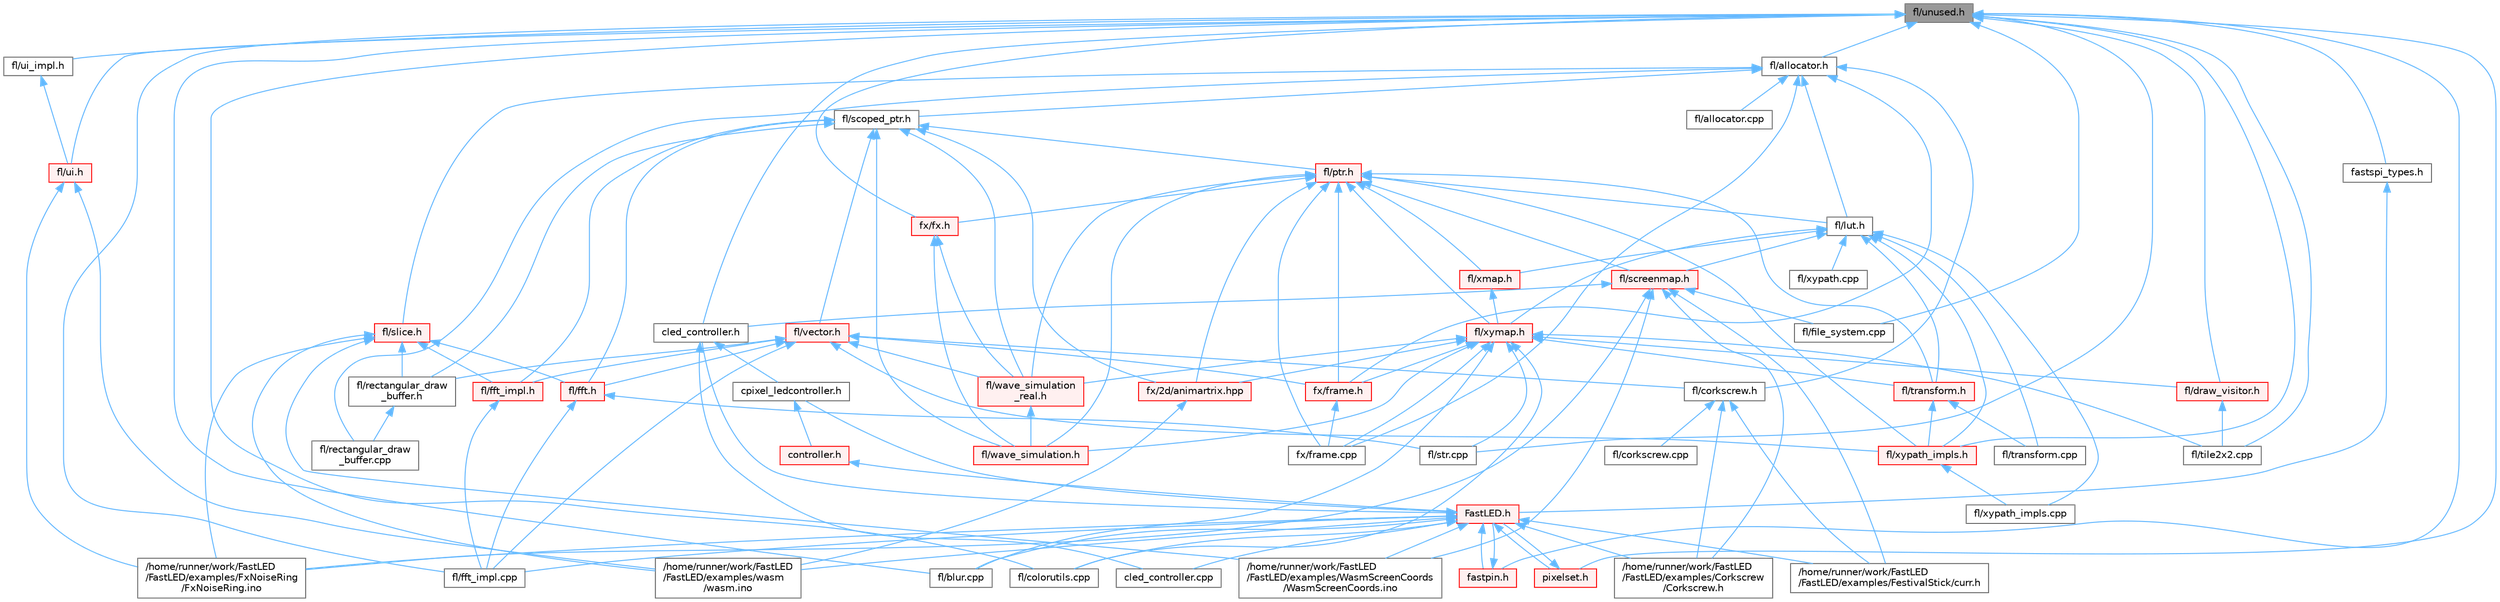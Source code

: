 digraph "fl/unused.h"
{
 // INTERACTIVE_SVG=YES
 // LATEX_PDF_SIZE
  bgcolor="transparent";
  edge [fontname=Helvetica,fontsize=10,labelfontname=Helvetica,labelfontsize=10];
  node [fontname=Helvetica,fontsize=10,shape=box,height=0.2,width=0.4];
  Node1 [id="Node000001",label="fl/unused.h",height=0.2,width=0.4,color="gray40", fillcolor="grey60", style="filled", fontcolor="black",tooltip=" "];
  Node1 -> Node2 [id="edge1_Node000001_Node000002",dir="back",color="steelblue1",style="solid",tooltip=" "];
  Node2 [id="Node000002",label="cled_controller.h",height=0.2,width=0.4,color="grey40", fillcolor="white", style="filled",URL="$db/d6d/cled__controller_8h.html",tooltip="base definitions used by led controllers for writing out led data"];
  Node2 -> Node3 [id="edge2_Node000002_Node000003",dir="back",color="steelblue1",style="solid",tooltip=" "];
  Node3 [id="Node000003",label="cled_controller.cpp",height=0.2,width=0.4,color="grey40", fillcolor="white", style="filled",URL="$dd/dd8/cled__controller_8cpp.html",tooltip="base definitions used by led controllers for writing out led data"];
  Node2 -> Node4 [id="edge3_Node000002_Node000004",dir="back",color="steelblue1",style="solid",tooltip=" "];
  Node4 [id="Node000004",label="cpixel_ledcontroller.h",height=0.2,width=0.4,color="grey40", fillcolor="white", style="filled",URL="$d9/d57/cpixel__ledcontroller_8h.html",tooltip="defines the templated version of the CLEDController class"];
  Node4 -> Node5 [id="edge4_Node000004_Node000005",dir="back",color="steelblue1",style="solid",tooltip=" "];
  Node5 [id="Node000005",label="controller.h",height=0.2,width=0.4,color="red", fillcolor="#FFF0F0", style="filled",URL="$d2/dd9/controller_8h.html",tooltip="deprecated: base definitions used by led controllers for writing out led data"];
  Node5 -> Node6 [id="edge5_Node000005_Node000006",dir="back",color="steelblue1",style="solid",tooltip=" "];
  Node6 [id="Node000006",label="FastLED.h",height=0.2,width=0.4,color="red", fillcolor="#FFF0F0", style="filled",URL="$db/d97/_fast_l_e_d_8h.html",tooltip="central include file for FastLED, defines the CFastLED class/object"];
  Node6 -> Node25 [id="edge6_Node000006_Node000025",dir="back",color="steelblue1",style="solid",tooltip=" "];
  Node25 [id="Node000025",label="/home/runner/work/FastLED\l/FastLED/examples/Corkscrew\l/Corkscrew.h",height=0.2,width=0.4,color="grey40", fillcolor="white", style="filled",URL="$df/d40/examples_2_corkscrew_2corkscrew_8h.html",tooltip=" "];
  Node6 -> Node35 [id="edge7_Node000006_Node000035",dir="back",color="steelblue1",style="solid",tooltip=" "];
  Node35 [id="Node000035",label="/home/runner/work/FastLED\l/FastLED/examples/FestivalStick/curr.h",height=0.2,width=0.4,color="grey40", fillcolor="white", style="filled",URL="$d4/d06/curr_8h.html",tooltip=" "];
  Node6 -> Node52 [id="edge8_Node000006_Node000052",dir="back",color="steelblue1",style="solid",tooltip=" "];
  Node52 [id="Node000052",label="/home/runner/work/FastLED\l/FastLED/examples/FxNoiseRing\l/FxNoiseRing.ino",height=0.2,width=0.4,color="grey40", fillcolor="white", style="filled",URL="$d3/dac/_fx_noise_ring_8ino.html",tooltip=" "];
  Node6 -> Node87 [id="edge9_Node000006_Node000087",dir="back",color="steelblue1",style="solid",tooltip=" "];
  Node87 [id="Node000087",label="/home/runner/work/FastLED\l/FastLED/examples/WasmScreenCoords\l/WasmScreenCoords.ino",height=0.2,width=0.4,color="grey40", fillcolor="white", style="filled",URL="$dc/d4d/_wasm_screen_coords_8ino.html",tooltip="Simple test for screen coordinates in the web compiled version of FastLED."];
  Node6 -> Node96 [id="edge10_Node000006_Node000096",dir="back",color="steelblue1",style="solid",tooltip=" "];
  Node96 [id="Node000096",label="/home/runner/work/FastLED\l/FastLED/examples/wasm\l/wasm.ino",height=0.2,width=0.4,color="grey40", fillcolor="white", style="filled",URL="$d7/dd3/wasm_8ino.html",tooltip="Demonstrates an advanced ino file with multiple effects and UI elements."];
  Node6 -> Node3 [id="edge11_Node000006_Node000003",dir="back",color="steelblue1",style="solid",tooltip=" "];
  Node6 -> Node2 [id="edge12_Node000006_Node000002",dir="back",color="steelblue1",style="solid",tooltip=" "];
  Node6 -> Node4 [id="edge13_Node000006_Node000004",dir="back",color="steelblue1",style="solid",tooltip=" "];
  Node6 -> Node106 [id="edge14_Node000006_Node000106",dir="back",color="steelblue1",style="solid",tooltip=" "];
  Node106 [id="Node000106",label="fastpin.h",height=0.2,width=0.4,color="red", fillcolor="#FFF0F0", style="filled",URL="$db/d65/fastpin_8h.html",tooltip="Class base definitions for defining fast pin access."];
  Node106 -> Node6 [id="edge15_Node000106_Node000006",dir="back",color="steelblue1",style="solid",tooltip=" "];
  Node6 -> Node111 [id="edge16_Node000006_Node000111",dir="back",color="steelblue1",style="solid",tooltip=" "];
  Node111 [id="Node000111",label="fl/blur.cpp",height=0.2,width=0.4,color="grey40", fillcolor="white", style="filled",URL="$de/dc8/blur_8cpp.html",tooltip=" "];
  Node6 -> Node112 [id="edge17_Node000006_Node000112",dir="back",color="steelblue1",style="solid",tooltip=" "];
  Node112 [id="Node000112",label="fl/colorutils.cpp",height=0.2,width=0.4,color="grey40", fillcolor="white", style="filled",URL="$da/d2d/colorutils_8cpp.html",tooltip="Misc utility functions for palettes, blending, and more."];
  Node6 -> Node113 [id="edge18_Node000006_Node000113",dir="back",color="steelblue1",style="solid",tooltip=" "];
  Node113 [id="Node000113",label="fl/fft_impl.cpp",height=0.2,width=0.4,color="grey40", fillcolor="white", style="filled",URL="$d1/dff/fft__impl_8cpp.html",tooltip=" "];
  Node6 -> Node140 [id="edge19_Node000006_Node000140",dir="back",color="steelblue1",style="solid",tooltip=" "];
  Node140 [id="Node000140",label="pixelset.h",height=0.2,width=0.4,color="red", fillcolor="#FFF0F0", style="filled",URL="$d4/d46/pixelset_8h.html",tooltip="Declares classes for managing logical groups of LEDs."];
  Node140 -> Node6 [id="edge20_Node000140_Node000006",dir="back",color="steelblue1",style="solid",tooltip=" "];
  Node1 -> Node106 [id="edge21_Node000001_Node000106",dir="back",color="steelblue1",style="solid",tooltip=" "];
  Node1 -> Node150 [id="edge22_Node000001_Node000150",dir="back",color="steelblue1",style="solid",tooltip=" "];
  Node150 [id="Node000150",label="fastspi_types.h",height=0.2,width=0.4,color="grey40", fillcolor="white", style="filled",URL="$d2/ddb/fastspi__types_8h.html",tooltip="Data types and constants used by SPI interfaces."];
  Node150 -> Node6 [id="edge23_Node000150_Node000006",dir="back",color="steelblue1",style="solid",tooltip=" "];
  Node1 -> Node151 [id="edge24_Node000001_Node000151",dir="back",color="steelblue1",style="solid",tooltip=" "];
  Node151 [id="Node000151",label="fl/allocator.h",height=0.2,width=0.4,color="grey40", fillcolor="white", style="filled",URL="$da/da9/allocator_8h.html",tooltip=" "];
  Node151 -> Node152 [id="edge25_Node000151_Node000152",dir="back",color="steelblue1",style="solid",tooltip=" "];
  Node152 [id="Node000152",label="fl/allocator.cpp",height=0.2,width=0.4,color="grey40", fillcolor="white", style="filled",URL="$d6/d89/allocator_8cpp.html",tooltip=" "];
  Node151 -> Node153 [id="edge26_Node000151_Node000153",dir="back",color="steelblue1",style="solid",tooltip=" "];
  Node153 [id="Node000153",label="fl/corkscrew.h",height=0.2,width=0.4,color="grey40", fillcolor="white", style="filled",URL="$d1/dd4/src_2fl_2corkscrew_8h.html",tooltip="Corkscrew projection utilities."];
  Node153 -> Node25 [id="edge27_Node000153_Node000025",dir="back",color="steelblue1",style="solid",tooltip=" "];
  Node153 -> Node35 [id="edge28_Node000153_Node000035",dir="back",color="steelblue1",style="solid",tooltip=" "];
  Node153 -> Node154 [id="edge29_Node000153_Node000154",dir="back",color="steelblue1",style="solid",tooltip=" "];
  Node154 [id="Node000154",label="fl/corkscrew.cpp",height=0.2,width=0.4,color="grey40", fillcolor="white", style="filled",URL="$d3/d9b/corkscrew_8cpp.html",tooltip=" "];
  Node151 -> Node155 [id="edge30_Node000151_Node000155",dir="back",color="steelblue1",style="solid",tooltip=" "];
  Node155 [id="Node000155",label="fl/lut.h",height=0.2,width=0.4,color="grey40", fillcolor="white", style="filled",URL="$db/d54/lut_8h.html",tooltip=" "];
  Node155 -> Node156 [id="edge31_Node000155_Node000156",dir="back",color="steelblue1",style="solid",tooltip=" "];
  Node156 [id="Node000156",label="fl/screenmap.h",height=0.2,width=0.4,color="red", fillcolor="#FFF0F0", style="filled",URL="$d7/d97/screenmap_8h.html",tooltip=" "];
  Node156 -> Node25 [id="edge32_Node000156_Node000025",dir="back",color="steelblue1",style="solid",tooltip=" "];
  Node156 -> Node35 [id="edge33_Node000156_Node000035",dir="back",color="steelblue1",style="solid",tooltip=" "];
  Node156 -> Node52 [id="edge34_Node000156_Node000052",dir="back",color="steelblue1",style="solid",tooltip=" "];
  Node156 -> Node87 [id="edge35_Node000156_Node000087",dir="back",color="steelblue1",style="solid",tooltip=" "];
  Node156 -> Node2 [id="edge36_Node000156_Node000002",dir="back",color="steelblue1",style="solid",tooltip=" "];
  Node156 -> Node169 [id="edge37_Node000156_Node000169",dir="back",color="steelblue1",style="solid",tooltip=" "];
  Node169 [id="Node000169",label="fl/file_system.cpp",height=0.2,width=0.4,color="grey40", fillcolor="white", style="filled",URL="$d4/d37/file__system_8cpp.html",tooltip=" "];
  Node155 -> Node172 [id="edge38_Node000155_Node000172",dir="back",color="steelblue1",style="solid",tooltip=" "];
  Node172 [id="Node000172",label="fl/transform.cpp",height=0.2,width=0.4,color="grey40", fillcolor="white", style="filled",URL="$d8/d8c/transform_8cpp.html",tooltip=" "];
  Node155 -> Node173 [id="edge39_Node000155_Node000173",dir="back",color="steelblue1",style="solid",tooltip=" "];
  Node173 [id="Node000173",label="fl/transform.h",height=0.2,width=0.4,color="red", fillcolor="#FFF0F0", style="filled",URL="$d2/d80/transform_8h.html",tooltip=" "];
  Node173 -> Node172 [id="edge40_Node000173_Node000172",dir="back",color="steelblue1",style="solid",tooltip=" "];
  Node173 -> Node181 [id="edge41_Node000173_Node000181",dir="back",color="steelblue1",style="solid",tooltip=" "];
  Node181 [id="Node000181",label="fl/xypath_impls.h",height=0.2,width=0.4,color="red", fillcolor="#FFF0F0", style="filled",URL="$d8/d5f/xypath__impls_8h.html",tooltip=" "];
  Node181 -> Node182 [id="edge42_Node000181_Node000182",dir="back",color="steelblue1",style="solid",tooltip=" "];
  Node182 [id="Node000182",label="fl/xypath_impls.cpp",height=0.2,width=0.4,color="grey40", fillcolor="white", style="filled",URL="$d4/db1/xypath__impls_8cpp.html",tooltip=" "];
  Node155 -> Node184 [id="edge43_Node000155_Node000184",dir="back",color="steelblue1",style="solid",tooltip=" "];
  Node184 [id="Node000184",label="fl/xmap.h",height=0.2,width=0.4,color="red", fillcolor="#FFF0F0", style="filled",URL="$dd/dcc/xmap_8h.html",tooltip=" "];
  Node184 -> Node186 [id="edge44_Node000184_Node000186",dir="back",color="steelblue1",style="solid",tooltip=" "];
  Node186 [id="Node000186",label="fl/xymap.h",height=0.2,width=0.4,color="red", fillcolor="#FFF0F0", style="filled",URL="$da/d61/xymap_8h.html",tooltip=" "];
  Node186 -> Node111 [id="edge45_Node000186_Node000111",dir="back",color="steelblue1",style="solid",tooltip=" "];
  Node186 -> Node112 [id="edge46_Node000186_Node000112",dir="back",color="steelblue1",style="solid",tooltip=" "];
  Node186 -> Node193 [id="edge47_Node000186_Node000193",dir="back",color="steelblue1",style="solid",tooltip=" "];
  Node193 [id="Node000193",label="fl/draw_visitor.h",height=0.2,width=0.4,color="red", fillcolor="#FFF0F0", style="filled",URL="$d0/d4f/draw__visitor_8h.html",tooltip=" "];
  Node193 -> Node195 [id="edge48_Node000193_Node000195",dir="back",color="steelblue1",style="solid",tooltip=" "];
  Node195 [id="Node000195",label="fl/tile2x2.cpp",height=0.2,width=0.4,color="grey40", fillcolor="white", style="filled",URL="$db/d15/tile2x2_8cpp.html",tooltip=" "];
  Node186 -> Node202 [id="edge49_Node000186_Node000202",dir="back",color="steelblue1",style="solid",tooltip=" "];
  Node202 [id="Node000202",label="fl/str.cpp",height=0.2,width=0.4,color="grey40", fillcolor="white", style="filled",URL="$d1/d1f/str_8cpp.html",tooltip=" "];
  Node186 -> Node195 [id="edge50_Node000186_Node000195",dir="back",color="steelblue1",style="solid",tooltip=" "];
  Node186 -> Node173 [id="edge51_Node000186_Node000173",dir="back",color="steelblue1",style="solid",tooltip=" "];
  Node186 -> Node210 [id="edge52_Node000186_Node000210",dir="back",color="steelblue1",style="solid",tooltip=" "];
  Node210 [id="Node000210",label="fl/wave_simulation.h",height=0.2,width=0.4,color="red", fillcolor="#FFF0F0", style="filled",URL="$dc/d36/wave__simulation_8h.html",tooltip=" "];
  Node186 -> Node212 [id="edge53_Node000186_Node000212",dir="back",color="steelblue1",style="solid",tooltip=" "];
  Node212 [id="Node000212",label="fl/wave_simulation\l_real.h",height=0.2,width=0.4,color="red", fillcolor="#FFF0F0", style="filled",URL="$dd/d8e/wave__simulation__real_8h.html",tooltip=" "];
  Node212 -> Node210 [id="edge54_Node000212_Node000210",dir="back",color="steelblue1",style="solid",tooltip=" "];
  Node186 -> Node139 [id="edge55_Node000186_Node000139",dir="back",color="steelblue1",style="solid",tooltip=" "];
  Node139 [id="Node000139",label="fx/2d/animartrix.hpp",height=0.2,width=0.4,color="red", fillcolor="#FFF0F0", style="filled",URL="$d3/dc3/animartrix_8hpp.html",tooltip=" "];
  Node139 -> Node96 [id="edge56_Node000139_Node000096",dir="back",color="steelblue1",style="solid",tooltip=" "];
  Node186 -> Node215 [id="edge57_Node000186_Node000215",dir="back",color="steelblue1",style="solid",tooltip=" "];
  Node215 [id="Node000215",label="fx/frame.cpp",height=0.2,width=0.4,color="grey40", fillcolor="white", style="filled",URL="$da/d14/frame_8cpp.html",tooltip=" "];
  Node186 -> Node216 [id="edge58_Node000186_Node000216",dir="back",color="steelblue1",style="solid",tooltip=" "];
  Node216 [id="Node000216",label="fx/frame.h",height=0.2,width=0.4,color="red", fillcolor="#FFF0F0", style="filled",URL="$df/d7d/frame_8h.html",tooltip=" "];
  Node216 -> Node215 [id="edge59_Node000216_Node000215",dir="back",color="steelblue1",style="solid",tooltip=" "];
  Node155 -> Node186 [id="edge60_Node000155_Node000186",dir="back",color="steelblue1",style="solid",tooltip=" "];
  Node155 -> Node179 [id="edge61_Node000155_Node000179",dir="back",color="steelblue1",style="solid",tooltip=" "];
  Node179 [id="Node000179",label="fl/xypath.cpp",height=0.2,width=0.4,color="grey40", fillcolor="white", style="filled",URL="$d4/d78/xypath_8cpp.html",tooltip=" "];
  Node155 -> Node182 [id="edge62_Node000155_Node000182",dir="back",color="steelblue1",style="solid",tooltip=" "];
  Node155 -> Node181 [id="edge63_Node000155_Node000181",dir="back",color="steelblue1",style="solid",tooltip=" "];
  Node151 -> Node230 [id="edge64_Node000151_Node000230",dir="back",color="steelblue1",style="solid",tooltip=" "];
  Node230 [id="Node000230",label="fl/rectangular_draw\l_buffer.cpp",height=0.2,width=0.4,color="grey40", fillcolor="white", style="filled",URL="$d3/d8d/rectangular__draw__buffer_8cpp.html",tooltip=" "];
  Node151 -> Node231 [id="edge65_Node000151_Node000231",dir="back",color="steelblue1",style="solid",tooltip=" "];
  Node231 [id="Node000231",label="fl/scoped_ptr.h",height=0.2,width=0.4,color="grey40", fillcolor="white", style="filled",URL="$d0/d44/scoped__ptr_8h.html",tooltip=" "];
  Node231 -> Node232 [id="edge66_Node000231_Node000232",dir="back",color="steelblue1",style="solid",tooltip=" "];
  Node232 [id="Node000232",label="fl/fft.h",height=0.2,width=0.4,color="red", fillcolor="#FFF0F0", style="filled",URL="$d7/d76/fft_8h.html",tooltip=" "];
  Node232 -> Node113 [id="edge67_Node000232_Node000113",dir="back",color="steelblue1",style="solid",tooltip=" "];
  Node232 -> Node202 [id="edge68_Node000232_Node000202",dir="back",color="steelblue1",style="solid",tooltip=" "];
  Node231 -> Node237 [id="edge69_Node000231_Node000237",dir="back",color="steelblue1",style="solid",tooltip=" "];
  Node237 [id="Node000237",label="fl/fft_impl.h",height=0.2,width=0.4,color="red", fillcolor="#FFF0F0", style="filled",URL="$df/d73/fft__impl_8h.html",tooltip=" "];
  Node237 -> Node113 [id="edge70_Node000237_Node000113",dir="back",color="steelblue1",style="solid",tooltip=" "];
  Node231 -> Node238 [id="edge71_Node000231_Node000238",dir="back",color="steelblue1",style="solid",tooltip=" "];
  Node238 [id="Node000238",label="fl/ptr.h",height=0.2,width=0.4,color="red", fillcolor="#FFF0F0", style="filled",URL="$dd/d98/ptr_8h.html",tooltip=" "];
  Node238 -> Node155 [id="edge72_Node000238_Node000155",dir="back",color="steelblue1",style="solid",tooltip=" "];
  Node238 -> Node156 [id="edge73_Node000238_Node000156",dir="back",color="steelblue1",style="solid",tooltip=" "];
  Node238 -> Node173 [id="edge74_Node000238_Node000173",dir="back",color="steelblue1",style="solid",tooltip=" "];
  Node238 -> Node210 [id="edge75_Node000238_Node000210",dir="back",color="steelblue1",style="solid",tooltip=" "];
  Node238 -> Node212 [id="edge76_Node000238_Node000212",dir="back",color="steelblue1",style="solid",tooltip=" "];
  Node238 -> Node184 [id="edge77_Node000238_Node000184",dir="back",color="steelblue1",style="solid",tooltip=" "];
  Node238 -> Node186 [id="edge78_Node000238_Node000186",dir="back",color="steelblue1",style="solid",tooltip=" "];
  Node238 -> Node181 [id="edge79_Node000238_Node000181",dir="back",color="steelblue1",style="solid",tooltip=" "];
  Node238 -> Node139 [id="edge80_Node000238_Node000139",dir="back",color="steelblue1",style="solid",tooltip=" "];
  Node238 -> Node215 [id="edge81_Node000238_Node000215",dir="back",color="steelblue1",style="solid",tooltip=" "];
  Node238 -> Node216 [id="edge82_Node000238_Node000216",dir="back",color="steelblue1",style="solid",tooltip=" "];
  Node238 -> Node285 [id="edge83_Node000238_Node000285",dir="back",color="steelblue1",style="solid",tooltip=" "];
  Node285 [id="Node000285",label="fx/fx.h",height=0.2,width=0.4,color="red", fillcolor="#FFF0F0", style="filled",URL="$d2/d0c/fx_8h.html",tooltip=" "];
  Node285 -> Node210 [id="edge84_Node000285_Node000210",dir="back",color="steelblue1",style="solid",tooltip=" "];
  Node285 -> Node212 [id="edge85_Node000285_Node000212",dir="back",color="steelblue1",style="solid",tooltip=" "];
  Node231 -> Node255 [id="edge86_Node000231_Node000255",dir="back",color="steelblue1",style="solid",tooltip=" "];
  Node255 [id="Node000255",label="fl/rectangular_draw\l_buffer.h",height=0.2,width=0.4,color="grey40", fillcolor="white", style="filled",URL="$d9/df3/rectangular__draw__buffer_8h.html",tooltip=" "];
  Node255 -> Node230 [id="edge87_Node000255_Node000230",dir="back",color="steelblue1",style="solid",tooltip=" "];
  Node231 -> Node247 [id="edge88_Node000231_Node000247",dir="back",color="steelblue1",style="solid",tooltip=" "];
  Node247 [id="Node000247",label="fl/vector.h",height=0.2,width=0.4,color="red", fillcolor="#FFF0F0", style="filled",URL="$d6/d68/vector_8h.html",tooltip=" "];
  Node247 -> Node153 [id="edge89_Node000247_Node000153",dir="back",color="steelblue1",style="solid",tooltip=" "];
  Node247 -> Node232 [id="edge90_Node000247_Node000232",dir="back",color="steelblue1",style="solid",tooltip=" "];
  Node247 -> Node113 [id="edge91_Node000247_Node000113",dir="back",color="steelblue1",style="solid",tooltip=" "];
  Node247 -> Node237 [id="edge92_Node000247_Node000237",dir="back",color="steelblue1",style="solid",tooltip=" "];
  Node247 -> Node255 [id="edge93_Node000247_Node000255",dir="back",color="steelblue1",style="solid",tooltip=" "];
  Node247 -> Node212 [id="edge94_Node000247_Node000212",dir="back",color="steelblue1",style="solid",tooltip=" "];
  Node247 -> Node181 [id="edge95_Node000247_Node000181",dir="back",color="steelblue1",style="solid",tooltip=" "];
  Node247 -> Node216 [id="edge96_Node000247_Node000216",dir="back",color="steelblue1",style="solid",tooltip=" "];
  Node231 -> Node210 [id="edge97_Node000231_Node000210",dir="back",color="steelblue1",style="solid",tooltip=" "];
  Node231 -> Node212 [id="edge98_Node000231_Node000212",dir="back",color="steelblue1",style="solid",tooltip=" "];
  Node231 -> Node139 [id="edge99_Node000231_Node000139",dir="back",color="steelblue1",style="solid",tooltip=" "];
  Node151 -> Node290 [id="edge100_Node000151_Node000290",dir="back",color="steelblue1",style="solid",tooltip=" "];
  Node290 [id="Node000290",label="fl/slice.h",height=0.2,width=0.4,color="red", fillcolor="#FFF0F0", style="filled",URL="$d0/d48/slice_8h.html",tooltip=" "];
  Node290 -> Node52 [id="edge101_Node000290_Node000052",dir="back",color="steelblue1",style="solid",tooltip=" "];
  Node290 -> Node87 [id="edge102_Node000290_Node000087",dir="back",color="steelblue1",style="solid",tooltip=" "];
  Node290 -> Node96 [id="edge103_Node000290_Node000096",dir="back",color="steelblue1",style="solid",tooltip=" "];
  Node290 -> Node232 [id="edge104_Node000290_Node000232",dir="back",color="steelblue1",style="solid",tooltip=" "];
  Node290 -> Node237 [id="edge105_Node000290_Node000237",dir="back",color="steelblue1",style="solid",tooltip=" "];
  Node290 -> Node255 [id="edge106_Node000290_Node000255",dir="back",color="steelblue1",style="solid",tooltip=" "];
  Node151 -> Node215 [id="edge107_Node000151_Node000215",dir="back",color="steelblue1",style="solid",tooltip=" "];
  Node151 -> Node216 [id="edge108_Node000151_Node000216",dir="back",color="steelblue1",style="solid",tooltip=" "];
  Node1 -> Node111 [id="edge109_Node000001_Node000111",dir="back",color="steelblue1",style="solid",tooltip=" "];
  Node1 -> Node112 [id="edge110_Node000001_Node000112",dir="back",color="steelblue1",style="solid",tooltip=" "];
  Node1 -> Node193 [id="edge111_Node000001_Node000193",dir="back",color="steelblue1",style="solid",tooltip=" "];
  Node1 -> Node113 [id="edge112_Node000001_Node000113",dir="back",color="steelblue1",style="solid",tooltip=" "];
  Node1 -> Node169 [id="edge113_Node000001_Node000169",dir="back",color="steelblue1",style="solid",tooltip=" "];
  Node1 -> Node202 [id="edge114_Node000001_Node000202",dir="back",color="steelblue1",style="solid",tooltip=" "];
  Node1 -> Node195 [id="edge115_Node000001_Node000195",dir="back",color="steelblue1",style="solid",tooltip=" "];
  Node1 -> Node160 [id="edge116_Node000001_Node000160",dir="back",color="steelblue1",style="solid",tooltip=" "];
  Node160 [id="Node000160",label="fl/ui.h",height=0.2,width=0.4,color="red", fillcolor="#FFF0F0", style="filled",URL="$d9/d3b/ui_8h.html",tooltip=" "];
  Node160 -> Node52 [id="edge117_Node000160_Node000052",dir="back",color="steelblue1",style="solid",tooltip=" "];
  Node160 -> Node96 [id="edge118_Node000160_Node000096",dir="back",color="steelblue1",style="solid",tooltip=" "];
  Node1 -> Node235 [id="edge119_Node000001_Node000235",dir="back",color="steelblue1",style="solid",tooltip=" "];
  Node235 [id="Node000235",label="fl/ui_impl.h",height=0.2,width=0.4,color="grey40", fillcolor="white", style="filled",URL="$d6/dc0/ui__impl_8h.html",tooltip=" "];
  Node235 -> Node160 [id="edge120_Node000235_Node000160",dir="back",color="steelblue1",style="solid",tooltip=" "];
  Node1 -> Node181 [id="edge121_Node000001_Node000181",dir="back",color="steelblue1",style="solid",tooltip=" "];
  Node1 -> Node285 [id="edge122_Node000001_Node000285",dir="back",color="steelblue1",style="solid",tooltip=" "];
  Node1 -> Node140 [id="edge123_Node000001_Node000140",dir="back",color="steelblue1",style="solid",tooltip=" "];
}
